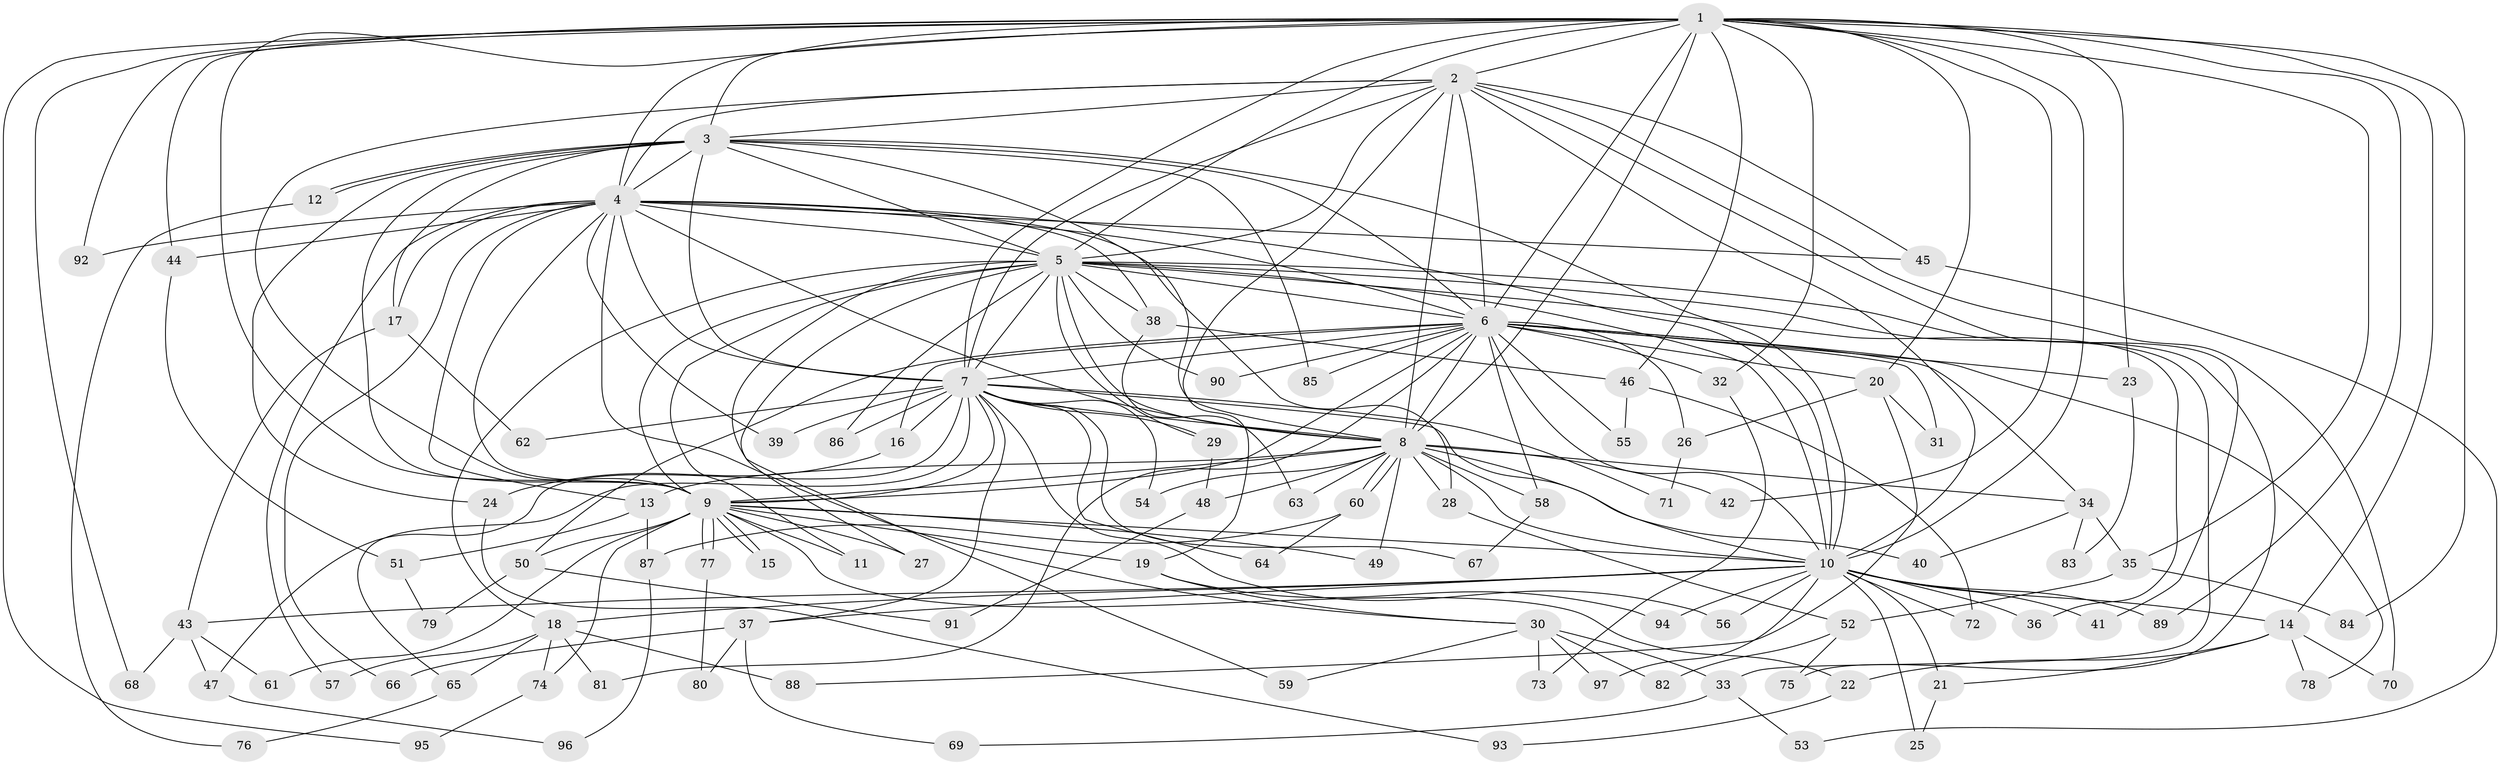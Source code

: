 // coarse degree distribution, {22: 0.05555555555555555, 13: 0.027777777777777776, 19: 0.027777777777777776, 23: 0.013888888888888888, 21: 0.013888888888888888, 2: 0.4305555555555556, 5: 0.05555555555555555, 6: 0.013888888888888888, 3: 0.2361111111111111, 4: 0.08333333333333333, 7: 0.027777777777777776, 9: 0.013888888888888888}
// Generated by graph-tools (version 1.1) at 2025/41/03/06/25 10:41:44]
// undirected, 97 vertices, 219 edges
graph export_dot {
graph [start="1"]
  node [color=gray90,style=filled];
  1;
  2;
  3;
  4;
  5;
  6;
  7;
  8;
  9;
  10;
  11;
  12;
  13;
  14;
  15;
  16;
  17;
  18;
  19;
  20;
  21;
  22;
  23;
  24;
  25;
  26;
  27;
  28;
  29;
  30;
  31;
  32;
  33;
  34;
  35;
  36;
  37;
  38;
  39;
  40;
  41;
  42;
  43;
  44;
  45;
  46;
  47;
  48;
  49;
  50;
  51;
  52;
  53;
  54;
  55;
  56;
  57;
  58;
  59;
  60;
  61;
  62;
  63;
  64;
  65;
  66;
  67;
  68;
  69;
  70;
  71;
  72;
  73;
  74;
  75;
  76;
  77;
  78;
  79;
  80;
  81;
  82;
  83;
  84;
  85;
  86;
  87;
  88;
  89;
  90;
  91;
  92;
  93;
  94;
  95;
  96;
  97;
  1 -- 2;
  1 -- 3;
  1 -- 4;
  1 -- 5;
  1 -- 6;
  1 -- 7;
  1 -- 8;
  1 -- 9;
  1 -- 10;
  1 -- 14;
  1 -- 20;
  1 -- 23;
  1 -- 32;
  1 -- 35;
  1 -- 42;
  1 -- 44;
  1 -- 46;
  1 -- 68;
  1 -- 84;
  1 -- 89;
  1 -- 92;
  1 -- 95;
  2 -- 3;
  2 -- 4;
  2 -- 5;
  2 -- 6;
  2 -- 7;
  2 -- 8;
  2 -- 9;
  2 -- 10;
  2 -- 19;
  2 -- 41;
  2 -- 45;
  2 -- 70;
  3 -- 4;
  3 -- 5;
  3 -- 6;
  3 -- 7;
  3 -- 8;
  3 -- 9;
  3 -- 10;
  3 -- 12;
  3 -- 12;
  3 -- 17;
  3 -- 24;
  3 -- 85;
  4 -- 5;
  4 -- 6;
  4 -- 7;
  4 -- 8;
  4 -- 9;
  4 -- 10;
  4 -- 13;
  4 -- 17;
  4 -- 28;
  4 -- 30;
  4 -- 38;
  4 -- 39;
  4 -- 44;
  4 -- 45;
  4 -- 57;
  4 -- 66;
  4 -- 92;
  5 -- 6;
  5 -- 7;
  5 -- 8;
  5 -- 9;
  5 -- 10;
  5 -- 11;
  5 -- 18;
  5 -- 27;
  5 -- 29;
  5 -- 33;
  5 -- 36;
  5 -- 38;
  5 -- 59;
  5 -- 75;
  5 -- 86;
  5 -- 90;
  6 -- 7;
  6 -- 8;
  6 -- 9;
  6 -- 10;
  6 -- 16;
  6 -- 20;
  6 -- 23;
  6 -- 26;
  6 -- 31;
  6 -- 32;
  6 -- 34;
  6 -- 50;
  6 -- 55;
  6 -- 58;
  6 -- 78;
  6 -- 81;
  6 -- 85;
  6 -- 90;
  7 -- 8;
  7 -- 9;
  7 -- 10;
  7 -- 16;
  7 -- 29;
  7 -- 37;
  7 -- 39;
  7 -- 47;
  7 -- 54;
  7 -- 56;
  7 -- 62;
  7 -- 64;
  7 -- 65;
  7 -- 67;
  7 -- 71;
  7 -- 86;
  8 -- 9;
  8 -- 10;
  8 -- 13;
  8 -- 28;
  8 -- 34;
  8 -- 40;
  8 -- 42;
  8 -- 48;
  8 -- 49;
  8 -- 54;
  8 -- 58;
  8 -- 60;
  8 -- 60;
  8 -- 63;
  9 -- 10;
  9 -- 11;
  9 -- 15;
  9 -- 15;
  9 -- 19;
  9 -- 22;
  9 -- 27;
  9 -- 49;
  9 -- 50;
  9 -- 61;
  9 -- 74;
  9 -- 77;
  9 -- 77;
  10 -- 14;
  10 -- 18;
  10 -- 21;
  10 -- 25;
  10 -- 36;
  10 -- 37;
  10 -- 41;
  10 -- 43;
  10 -- 56;
  10 -- 72;
  10 -- 89;
  10 -- 94;
  10 -- 97;
  12 -- 76;
  13 -- 51;
  13 -- 87;
  14 -- 21;
  14 -- 22;
  14 -- 70;
  14 -- 78;
  16 -- 24;
  17 -- 43;
  17 -- 62;
  18 -- 57;
  18 -- 65;
  18 -- 74;
  18 -- 81;
  18 -- 88;
  19 -- 30;
  19 -- 94;
  20 -- 26;
  20 -- 31;
  20 -- 88;
  21 -- 25;
  22 -- 93;
  23 -- 83;
  24 -- 93;
  26 -- 71;
  28 -- 52;
  29 -- 48;
  30 -- 33;
  30 -- 59;
  30 -- 73;
  30 -- 82;
  30 -- 97;
  32 -- 73;
  33 -- 53;
  33 -- 69;
  34 -- 35;
  34 -- 40;
  34 -- 83;
  35 -- 52;
  35 -- 84;
  37 -- 66;
  37 -- 69;
  37 -- 80;
  38 -- 46;
  38 -- 63;
  43 -- 47;
  43 -- 61;
  43 -- 68;
  44 -- 51;
  45 -- 53;
  46 -- 55;
  46 -- 72;
  47 -- 96;
  48 -- 91;
  50 -- 79;
  50 -- 91;
  51 -- 79;
  52 -- 75;
  52 -- 82;
  58 -- 67;
  60 -- 64;
  60 -- 87;
  65 -- 76;
  74 -- 95;
  77 -- 80;
  87 -- 96;
}
